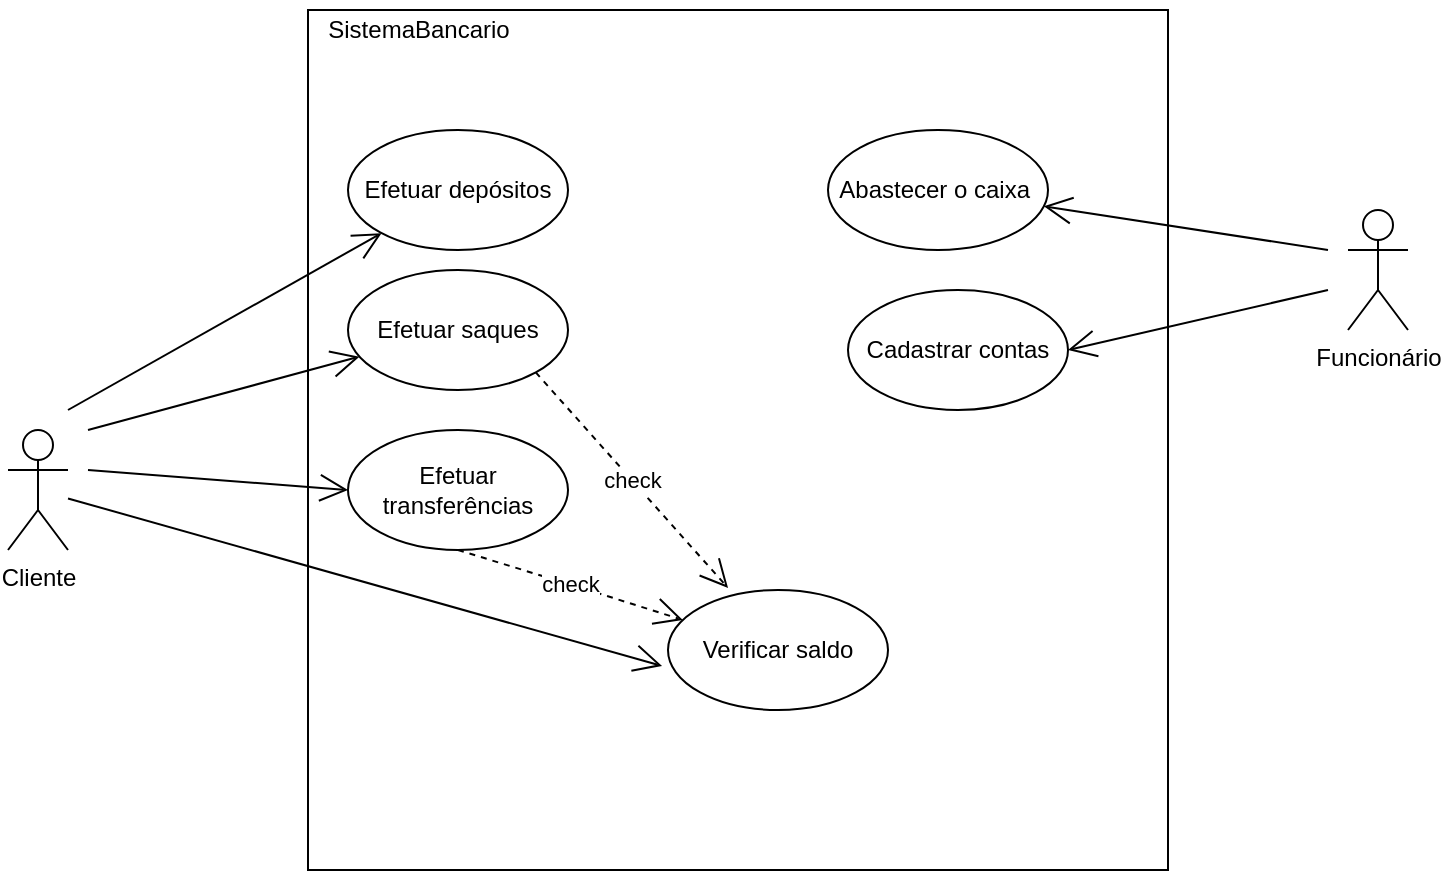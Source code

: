 <mxfile version="20.6.0" type="device"><diagram id="-UchaRnh_Q_1m6vb09cx" name="Página-1"><mxGraphModel dx="906" dy="422" grid="1" gridSize="10" guides="1" tooltips="1" connect="1" arrows="1" fold="1" page="1" pageScale="1" pageWidth="827" pageHeight="1169" math="0" shadow="0"><root><mxCell id="0"/><mxCell id="1" parent="0"/><mxCell id="xcz1RLlt9qjBkpNbQ_r5-20" value="" style="whiteSpace=wrap;html=1;aspect=fixed;" parent="1" vertex="1"><mxGeometry x="214" y="65" width="430" height="430" as="geometry"/></mxCell><mxCell id="xcz1RLlt9qjBkpNbQ_r5-1" value="Cliente&lt;br&gt;" style="shape=umlActor;verticalLabelPosition=bottom;verticalAlign=top;html=1;" parent="1" vertex="1"><mxGeometry x="64" y="275" width="30" height="60" as="geometry"/></mxCell><mxCell id="xcz1RLlt9qjBkpNbQ_r5-2" value="Funcionário" style="shape=umlActor;verticalLabelPosition=bottom;verticalAlign=top;html=1;" parent="1" vertex="1"><mxGeometry x="734" y="165" width="30" height="60" as="geometry"/></mxCell><mxCell id="xcz1RLlt9qjBkpNbQ_r5-4" value="Efetuar depósitos" style="ellipse;whiteSpace=wrap;html=1;" parent="1" vertex="1"><mxGeometry x="234" y="125" width="110" height="60" as="geometry"/></mxCell><mxCell id="xcz1RLlt9qjBkpNbQ_r5-5" value="Efetuar transferências" style="ellipse;whiteSpace=wrap;html=1;" parent="1" vertex="1"><mxGeometry x="234" y="275" width="110" height="60" as="geometry"/></mxCell><mxCell id="xcz1RLlt9qjBkpNbQ_r5-6" value="Verificar saldo" style="ellipse;whiteSpace=wrap;html=1;" parent="1" vertex="1"><mxGeometry x="394" y="355" width="110" height="60" as="geometry"/></mxCell><mxCell id="xcz1RLlt9qjBkpNbQ_r5-7" value="Efetuar saques" style="ellipse;whiteSpace=wrap;html=1;" parent="1" vertex="1"><mxGeometry x="234" y="195" width="110" height="60" as="geometry"/></mxCell><mxCell id="xcz1RLlt9qjBkpNbQ_r5-8" value="Abastecer o caixa&amp;nbsp;" style="ellipse;whiteSpace=wrap;html=1;" parent="1" vertex="1"><mxGeometry x="474" y="125" width="110" height="60" as="geometry"/></mxCell><mxCell id="xcz1RLlt9qjBkpNbQ_r5-10" value="check" style="endArrow=open;endSize=12;dashed=1;html=1;rounded=0;exitX=0.5;exitY=1;exitDx=0;exitDy=0;" parent="1" source="xcz1RLlt9qjBkpNbQ_r5-5" target="xcz1RLlt9qjBkpNbQ_r5-6" edge="1"><mxGeometry width="160" relative="1" as="geometry"><mxPoint x="144" y="435" as="sourcePoint"/><mxPoint x="304" y="435" as="targetPoint"/><Array as="points"><mxPoint x="354" y="355"/></Array></mxGeometry></mxCell><mxCell id="xcz1RLlt9qjBkpNbQ_r5-11" value="check" style="endArrow=open;endSize=12;dashed=1;html=1;rounded=0;exitX=1;exitY=1;exitDx=0;exitDy=0;entryX=0.273;entryY=-0.017;entryDx=0;entryDy=0;entryPerimeter=0;" parent="1" source="xcz1RLlt9qjBkpNbQ_r5-7" target="xcz1RLlt9qjBkpNbQ_r5-6" edge="1"><mxGeometry width="160" relative="1" as="geometry"><mxPoint x="299" y="345" as="sourcePoint"/><mxPoint x="411.402" y="379.969" as="targetPoint"/><Array as="points"/></mxGeometry></mxCell><mxCell id="xcz1RLlt9qjBkpNbQ_r5-13" value="" style="endArrow=open;endFill=1;endSize=12;html=1;rounded=0;entryX=-0.027;entryY=0.633;entryDx=0;entryDy=0;entryPerimeter=0;" parent="1" source="xcz1RLlt9qjBkpNbQ_r5-1" target="xcz1RLlt9qjBkpNbQ_r5-6" edge="1"><mxGeometry width="160" relative="1" as="geometry"><mxPoint x="64" y="435" as="sourcePoint"/><mxPoint x="224" y="435" as="targetPoint"/></mxGeometry></mxCell><mxCell id="xcz1RLlt9qjBkpNbQ_r5-14" value="" style="endArrow=open;endFill=1;endSize=12;html=1;rounded=0;entryX=0;entryY=0.5;entryDx=0;entryDy=0;" parent="1" target="xcz1RLlt9qjBkpNbQ_r5-5" edge="1"><mxGeometry width="160" relative="1" as="geometry"><mxPoint x="104" y="295" as="sourcePoint"/><mxPoint x="401.03" y="402.98" as="targetPoint"/></mxGeometry></mxCell><mxCell id="xcz1RLlt9qjBkpNbQ_r5-15" value="" style="endArrow=open;endFill=1;endSize=12;html=1;rounded=0;" parent="1" target="xcz1RLlt9qjBkpNbQ_r5-7" edge="1"><mxGeometry width="160" relative="1" as="geometry"><mxPoint x="104" y="275" as="sourcePoint"/><mxPoint x="411.03" y="412.98" as="targetPoint"/></mxGeometry></mxCell><mxCell id="xcz1RLlt9qjBkpNbQ_r5-16" value="" style="endArrow=open;endFill=1;endSize=12;html=1;rounded=0;" parent="1" target="xcz1RLlt9qjBkpNbQ_r5-4" edge="1"><mxGeometry width="160" relative="1" as="geometry"><mxPoint x="94" y="265" as="sourcePoint"/><mxPoint x="249.718" y="248.319" as="targetPoint"/></mxGeometry></mxCell><mxCell id="xcz1RLlt9qjBkpNbQ_r5-17" value="Cadastrar contas" style="ellipse;whiteSpace=wrap;html=1;" parent="1" vertex="1"><mxGeometry x="484" y="205" width="110" height="60" as="geometry"/></mxCell><mxCell id="xcz1RLlt9qjBkpNbQ_r5-18" value="" style="endArrow=open;endFill=1;endSize=12;html=1;rounded=0;entryX=1;entryY=0.5;entryDx=0;entryDy=0;" parent="1" target="xcz1RLlt9qjBkpNbQ_r5-17" edge="1"><mxGeometry width="160" relative="1" as="geometry"><mxPoint x="724" y="205" as="sourcePoint"/><mxPoint x="689.718" y="274.999" as="targetPoint"/></mxGeometry></mxCell><mxCell id="xcz1RLlt9qjBkpNbQ_r5-19" value="" style="endArrow=open;endFill=1;endSize=12;html=1;rounded=0;" parent="1" target="xcz1RLlt9qjBkpNbQ_r5-8" edge="1"><mxGeometry width="160" relative="1" as="geometry"><mxPoint x="724" y="185" as="sourcePoint"/><mxPoint x="709.718" y="136.659" as="targetPoint"/></mxGeometry></mxCell><mxCell id="xcz1RLlt9qjBkpNbQ_r5-21" value="SistemaBancario" style="text;html=1;align=center;verticalAlign=middle;resizable=0;points=[];autosize=1;strokeColor=none;fillColor=none;" parent="1" vertex="1"><mxGeometry x="214" y="60" width="110" height="30" as="geometry"/></mxCell></root></mxGraphModel></diagram></mxfile>
